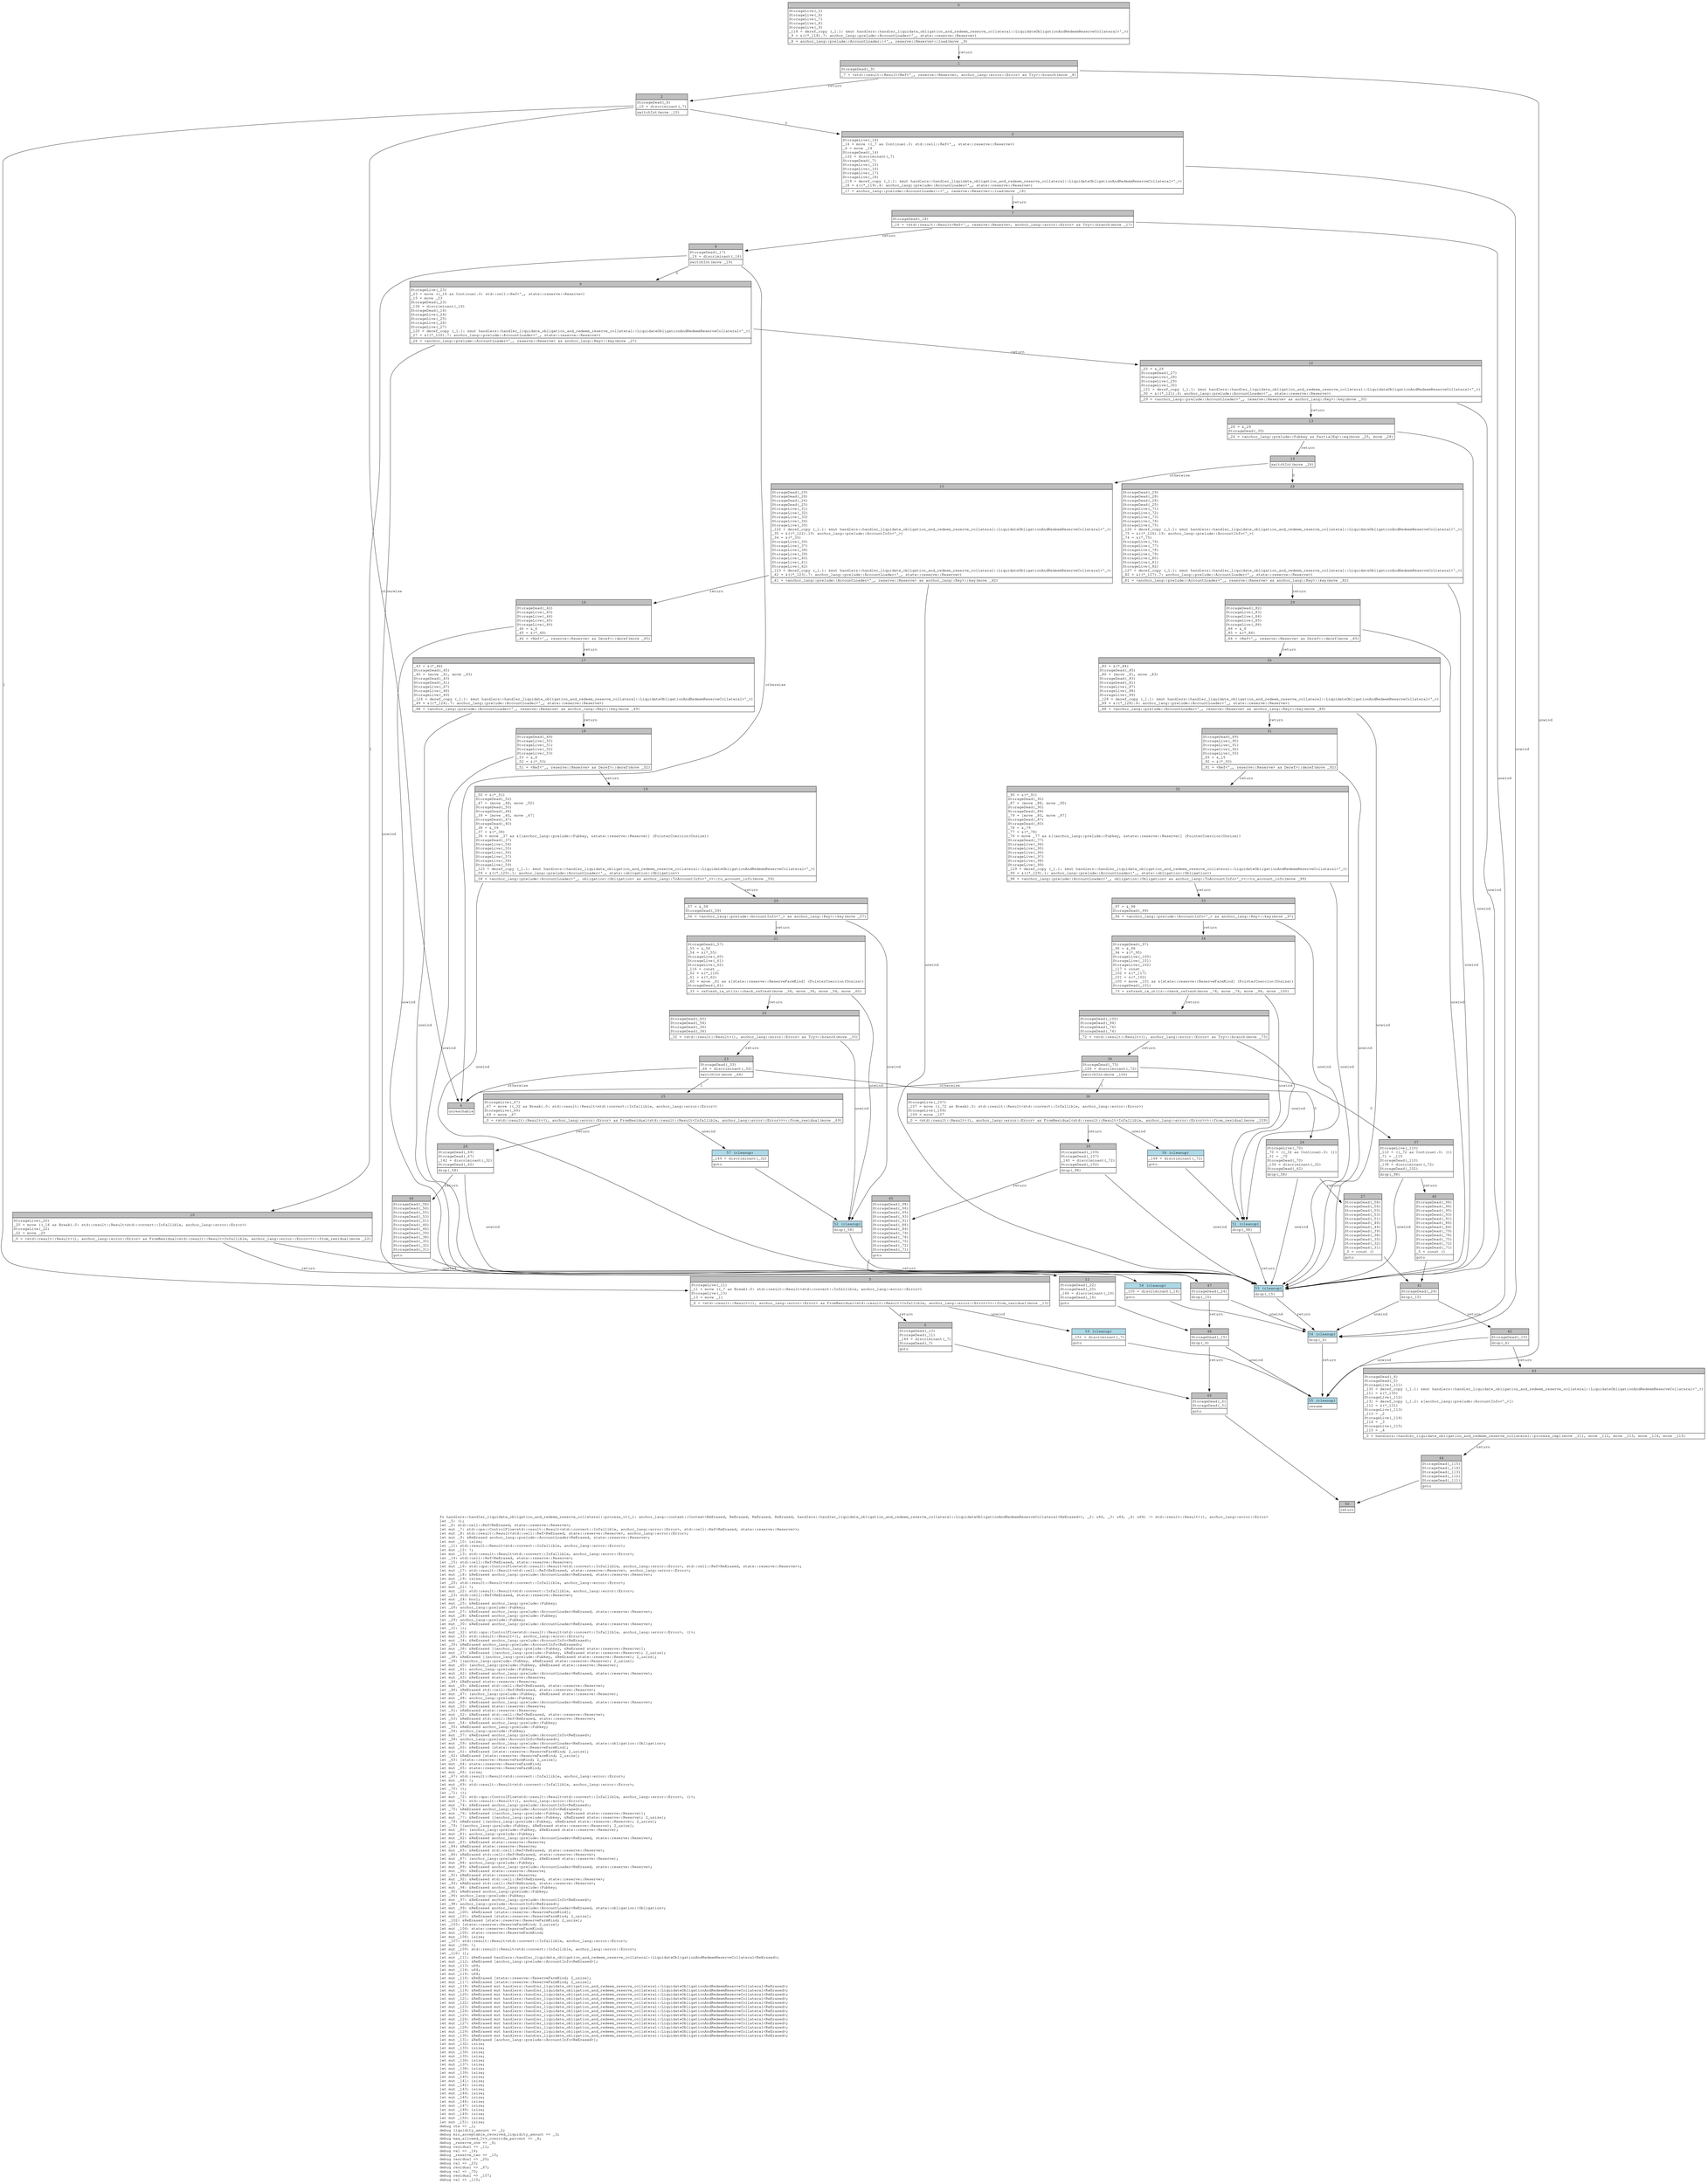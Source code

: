 digraph Mir_0_412 {
    graph [fontname="Courier, monospace"];
    node [fontname="Courier, monospace"];
    edge [fontname="Courier, monospace"];
    label=<fn handlers::handler_liquidate_obligation_and_redeem_reserve_collateral::process_v1(_1: anchor_lang::context::Context&lt;ReErased, ReErased, ReErased, ReErased, handlers::handler_liquidate_obligation_and_redeem_reserve_collateral::LiquidateObligationAndRedeemReserveCollateral&lt;ReErased&gt;&gt;, _2: u64, _3: u64, _4: u64) -&gt; std::result::Result&lt;(), anchor_lang::error::Error&gt;<br align="left"/>let _5: ();<br align="left"/>let _6: std::cell::Ref&lt;ReErased, state::reserve::Reserve&gt;;<br align="left"/>let mut _7: std::ops::ControlFlow&lt;std::result::Result&lt;std::convert::Infallible, anchor_lang::error::Error&gt;, std::cell::Ref&lt;ReErased, state::reserve::Reserve&gt;&gt;;<br align="left"/>let mut _8: std::result::Result&lt;std::cell::Ref&lt;ReErased, state::reserve::Reserve&gt;, anchor_lang::error::Error&gt;;<br align="left"/>let mut _9: &amp;ReErased anchor_lang::prelude::AccountLoader&lt;ReErased, state::reserve::Reserve&gt;;<br align="left"/>let mut _10: isize;<br align="left"/>let _11: std::result::Result&lt;std::convert::Infallible, anchor_lang::error::Error&gt;;<br align="left"/>let mut _12: !;<br align="left"/>let mut _13: std::result::Result&lt;std::convert::Infallible, anchor_lang::error::Error&gt;;<br align="left"/>let _14: std::cell::Ref&lt;ReErased, state::reserve::Reserve&gt;;<br align="left"/>let _15: std::cell::Ref&lt;ReErased, state::reserve::Reserve&gt;;<br align="left"/>let mut _16: std::ops::ControlFlow&lt;std::result::Result&lt;std::convert::Infallible, anchor_lang::error::Error&gt;, std::cell::Ref&lt;ReErased, state::reserve::Reserve&gt;&gt;;<br align="left"/>let mut _17: std::result::Result&lt;std::cell::Ref&lt;ReErased, state::reserve::Reserve&gt;, anchor_lang::error::Error&gt;;<br align="left"/>let mut _18: &amp;ReErased anchor_lang::prelude::AccountLoader&lt;ReErased, state::reserve::Reserve&gt;;<br align="left"/>let mut _19: isize;<br align="left"/>let _20: std::result::Result&lt;std::convert::Infallible, anchor_lang::error::Error&gt;;<br align="left"/>let mut _21: !;<br align="left"/>let mut _22: std::result::Result&lt;std::convert::Infallible, anchor_lang::error::Error&gt;;<br align="left"/>let _23: std::cell::Ref&lt;ReErased, state::reserve::Reserve&gt;;<br align="left"/>let mut _24: bool;<br align="left"/>let mut _25: &amp;ReErased anchor_lang::prelude::Pubkey;<br align="left"/>let _26: anchor_lang::prelude::Pubkey;<br align="left"/>let mut _27: &amp;ReErased anchor_lang::prelude::AccountLoader&lt;ReErased, state::reserve::Reserve&gt;;<br align="left"/>let mut _28: &amp;ReErased anchor_lang::prelude::Pubkey;<br align="left"/>let _29: anchor_lang::prelude::Pubkey;<br align="left"/>let mut _30: &amp;ReErased anchor_lang::prelude::AccountLoader&lt;ReErased, state::reserve::Reserve&gt;;<br align="left"/>let _31: ();<br align="left"/>let mut _32: std::ops::ControlFlow&lt;std::result::Result&lt;std::convert::Infallible, anchor_lang::error::Error&gt;, ()&gt;;<br align="left"/>let mut _33: std::result::Result&lt;(), anchor_lang::error::Error&gt;;<br align="left"/>let mut _34: &amp;ReErased anchor_lang::prelude::AccountInfo&lt;ReErased&gt;;<br align="left"/>let _35: &amp;ReErased anchor_lang::prelude::AccountInfo&lt;ReErased&gt;;<br align="left"/>let mut _36: &amp;ReErased [(anchor_lang::prelude::Pubkey, &amp;ReErased state::reserve::Reserve)];<br align="left"/>let mut _37: &amp;ReErased [(anchor_lang::prelude::Pubkey, &amp;ReErased state::reserve::Reserve); 2_usize];<br align="left"/>let _38: &amp;ReErased [(anchor_lang::prelude::Pubkey, &amp;ReErased state::reserve::Reserve); 2_usize];<br align="left"/>let _39: [(anchor_lang::prelude::Pubkey, &amp;ReErased state::reserve::Reserve); 2_usize];<br align="left"/>let mut _40: (anchor_lang::prelude::Pubkey, &amp;ReErased state::reserve::Reserve);<br align="left"/>let mut _41: anchor_lang::prelude::Pubkey;<br align="left"/>let mut _42: &amp;ReErased anchor_lang::prelude::AccountLoader&lt;ReErased, state::reserve::Reserve&gt;;<br align="left"/>let mut _43: &amp;ReErased state::reserve::Reserve;<br align="left"/>let _44: &amp;ReErased state::reserve::Reserve;<br align="left"/>let mut _45: &amp;ReErased std::cell::Ref&lt;ReErased, state::reserve::Reserve&gt;;<br align="left"/>let _46: &amp;ReErased std::cell::Ref&lt;ReErased, state::reserve::Reserve&gt;;<br align="left"/>let mut _47: (anchor_lang::prelude::Pubkey, &amp;ReErased state::reserve::Reserve);<br align="left"/>let mut _48: anchor_lang::prelude::Pubkey;<br align="left"/>let mut _49: &amp;ReErased anchor_lang::prelude::AccountLoader&lt;ReErased, state::reserve::Reserve&gt;;<br align="left"/>let mut _50: &amp;ReErased state::reserve::Reserve;<br align="left"/>let _51: &amp;ReErased state::reserve::Reserve;<br align="left"/>let mut _52: &amp;ReErased std::cell::Ref&lt;ReErased, state::reserve::Reserve&gt;;<br align="left"/>let _53: &amp;ReErased std::cell::Ref&lt;ReErased, state::reserve::Reserve&gt;;<br align="left"/>let mut _54: &amp;ReErased anchor_lang::prelude::Pubkey;<br align="left"/>let _55: &amp;ReErased anchor_lang::prelude::Pubkey;<br align="left"/>let _56: anchor_lang::prelude::Pubkey;<br align="left"/>let mut _57: &amp;ReErased anchor_lang::prelude::AccountInfo&lt;ReErased&gt;;<br align="left"/>let _58: anchor_lang::prelude::AccountInfo&lt;ReErased&gt;;<br align="left"/>let mut _59: &amp;ReErased anchor_lang::prelude::AccountLoader&lt;ReErased, state::obligation::Obligation&gt;;<br align="left"/>let mut _60: &amp;ReErased [state::reserve::ReserveFarmKind];<br align="left"/>let mut _61: &amp;ReErased [state::reserve::ReserveFarmKind; 2_usize];<br align="left"/>let _62: &amp;ReErased [state::reserve::ReserveFarmKind; 2_usize];<br align="left"/>let _63: [state::reserve::ReserveFarmKind; 2_usize];<br align="left"/>let mut _64: state::reserve::ReserveFarmKind;<br align="left"/>let mut _65: state::reserve::ReserveFarmKind;<br align="left"/>let mut _66: isize;<br align="left"/>let _67: std::result::Result&lt;std::convert::Infallible, anchor_lang::error::Error&gt;;<br align="left"/>let mut _68: !;<br align="left"/>let mut _69: std::result::Result&lt;std::convert::Infallible, anchor_lang::error::Error&gt;;<br align="left"/>let _70: ();<br align="left"/>let _71: ();<br align="left"/>let mut _72: std::ops::ControlFlow&lt;std::result::Result&lt;std::convert::Infallible, anchor_lang::error::Error&gt;, ()&gt;;<br align="left"/>let mut _73: std::result::Result&lt;(), anchor_lang::error::Error&gt;;<br align="left"/>let mut _74: &amp;ReErased anchor_lang::prelude::AccountInfo&lt;ReErased&gt;;<br align="left"/>let _75: &amp;ReErased anchor_lang::prelude::AccountInfo&lt;ReErased&gt;;<br align="left"/>let mut _76: &amp;ReErased [(anchor_lang::prelude::Pubkey, &amp;ReErased state::reserve::Reserve)];<br align="left"/>let mut _77: &amp;ReErased [(anchor_lang::prelude::Pubkey, &amp;ReErased state::reserve::Reserve); 2_usize];<br align="left"/>let _78: &amp;ReErased [(anchor_lang::prelude::Pubkey, &amp;ReErased state::reserve::Reserve); 2_usize];<br align="left"/>let _79: [(anchor_lang::prelude::Pubkey, &amp;ReErased state::reserve::Reserve); 2_usize];<br align="left"/>let mut _80: (anchor_lang::prelude::Pubkey, &amp;ReErased state::reserve::Reserve);<br align="left"/>let mut _81: anchor_lang::prelude::Pubkey;<br align="left"/>let mut _82: &amp;ReErased anchor_lang::prelude::AccountLoader&lt;ReErased, state::reserve::Reserve&gt;;<br align="left"/>let mut _83: &amp;ReErased state::reserve::Reserve;<br align="left"/>let _84: &amp;ReErased state::reserve::Reserve;<br align="left"/>let mut _85: &amp;ReErased std::cell::Ref&lt;ReErased, state::reserve::Reserve&gt;;<br align="left"/>let _86: &amp;ReErased std::cell::Ref&lt;ReErased, state::reserve::Reserve&gt;;<br align="left"/>let mut _87: (anchor_lang::prelude::Pubkey, &amp;ReErased state::reserve::Reserve);<br align="left"/>let mut _88: anchor_lang::prelude::Pubkey;<br align="left"/>let mut _89: &amp;ReErased anchor_lang::prelude::AccountLoader&lt;ReErased, state::reserve::Reserve&gt;;<br align="left"/>let mut _90: &amp;ReErased state::reserve::Reserve;<br align="left"/>let _91: &amp;ReErased state::reserve::Reserve;<br align="left"/>let mut _92: &amp;ReErased std::cell::Ref&lt;ReErased, state::reserve::Reserve&gt;;<br align="left"/>let _93: &amp;ReErased std::cell::Ref&lt;ReErased, state::reserve::Reserve&gt;;<br align="left"/>let mut _94: &amp;ReErased anchor_lang::prelude::Pubkey;<br align="left"/>let _95: &amp;ReErased anchor_lang::prelude::Pubkey;<br align="left"/>let _96: anchor_lang::prelude::Pubkey;<br align="left"/>let mut _97: &amp;ReErased anchor_lang::prelude::AccountInfo&lt;ReErased&gt;;<br align="left"/>let _98: anchor_lang::prelude::AccountInfo&lt;ReErased&gt;;<br align="left"/>let mut _99: &amp;ReErased anchor_lang::prelude::AccountLoader&lt;ReErased, state::obligation::Obligation&gt;;<br align="left"/>let mut _100: &amp;ReErased [state::reserve::ReserveFarmKind];<br align="left"/>let mut _101: &amp;ReErased [state::reserve::ReserveFarmKind; 2_usize];<br align="left"/>let _102: &amp;ReErased [state::reserve::ReserveFarmKind; 2_usize];<br align="left"/>let _103: [state::reserve::ReserveFarmKind; 2_usize];<br align="left"/>let mut _104: state::reserve::ReserveFarmKind;<br align="left"/>let mut _105: state::reserve::ReserveFarmKind;<br align="left"/>let mut _106: isize;<br align="left"/>let _107: std::result::Result&lt;std::convert::Infallible, anchor_lang::error::Error&gt;;<br align="left"/>let mut _108: !;<br align="left"/>let mut _109: std::result::Result&lt;std::convert::Infallible, anchor_lang::error::Error&gt;;<br align="left"/>let _110: ();<br align="left"/>let mut _111: &amp;ReErased handlers::handler_liquidate_obligation_and_redeem_reserve_collateral::LiquidateObligationAndRedeemReserveCollateral&lt;ReErased&gt;;<br align="left"/>let mut _112: &amp;ReErased [anchor_lang::prelude::AccountInfo&lt;ReErased&gt;];<br align="left"/>let mut _113: u64;<br align="left"/>let mut _114: u64;<br align="left"/>let mut _115: u64;<br align="left"/>let mut _116: &amp;ReErased [state::reserve::ReserveFarmKind; 2_usize];<br align="left"/>let mut _117: &amp;ReErased [state::reserve::ReserveFarmKind; 2_usize];<br align="left"/>let mut _118: &amp;ReErased mut handlers::handler_liquidate_obligation_and_redeem_reserve_collateral::LiquidateObligationAndRedeemReserveCollateral&lt;ReErased&gt;;<br align="left"/>let mut _119: &amp;ReErased mut handlers::handler_liquidate_obligation_and_redeem_reserve_collateral::LiquidateObligationAndRedeemReserveCollateral&lt;ReErased&gt;;<br align="left"/>let mut _120: &amp;ReErased mut handlers::handler_liquidate_obligation_and_redeem_reserve_collateral::LiquidateObligationAndRedeemReserveCollateral&lt;ReErased&gt;;<br align="left"/>let mut _121: &amp;ReErased mut handlers::handler_liquidate_obligation_and_redeem_reserve_collateral::LiquidateObligationAndRedeemReserveCollateral&lt;ReErased&gt;;<br align="left"/>let mut _122: &amp;ReErased mut handlers::handler_liquidate_obligation_and_redeem_reserve_collateral::LiquidateObligationAndRedeemReserveCollateral&lt;ReErased&gt;;<br align="left"/>let mut _123: &amp;ReErased mut handlers::handler_liquidate_obligation_and_redeem_reserve_collateral::LiquidateObligationAndRedeemReserveCollateral&lt;ReErased&gt;;<br align="left"/>let mut _124: &amp;ReErased mut handlers::handler_liquidate_obligation_and_redeem_reserve_collateral::LiquidateObligationAndRedeemReserveCollateral&lt;ReErased&gt;;<br align="left"/>let mut _125: &amp;ReErased mut handlers::handler_liquidate_obligation_and_redeem_reserve_collateral::LiquidateObligationAndRedeemReserveCollateral&lt;ReErased&gt;;<br align="left"/>let mut _126: &amp;ReErased mut handlers::handler_liquidate_obligation_and_redeem_reserve_collateral::LiquidateObligationAndRedeemReserveCollateral&lt;ReErased&gt;;<br align="left"/>let mut _127: &amp;ReErased mut handlers::handler_liquidate_obligation_and_redeem_reserve_collateral::LiquidateObligationAndRedeemReserveCollateral&lt;ReErased&gt;;<br align="left"/>let mut _128: &amp;ReErased mut handlers::handler_liquidate_obligation_and_redeem_reserve_collateral::LiquidateObligationAndRedeemReserveCollateral&lt;ReErased&gt;;<br align="left"/>let mut _129: &amp;ReErased mut handlers::handler_liquidate_obligation_and_redeem_reserve_collateral::LiquidateObligationAndRedeemReserveCollateral&lt;ReErased&gt;;<br align="left"/>let mut _130: &amp;ReErased mut handlers::handler_liquidate_obligation_and_redeem_reserve_collateral::LiquidateObligationAndRedeemReserveCollateral&lt;ReErased&gt;;<br align="left"/>let mut _131: &amp;ReErased [anchor_lang::prelude::AccountInfo&lt;ReErased&gt;];<br align="left"/>let mut _132: isize;<br align="left"/>let mut _133: isize;<br align="left"/>let mut _134: isize;<br align="left"/>let mut _135: isize;<br align="left"/>let mut _136: isize;<br align="left"/>let mut _137: isize;<br align="left"/>let mut _138: isize;<br align="left"/>let mut _139: isize;<br align="left"/>let mut _140: isize;<br align="left"/>let mut _141: isize;<br align="left"/>let mut _142: isize;<br align="left"/>let mut _143: isize;<br align="left"/>let mut _144: isize;<br align="left"/>let mut _145: isize;<br align="left"/>let mut _146: isize;<br align="left"/>let mut _147: isize;<br align="left"/>let mut _148: isize;<br align="left"/>let mut _149: isize;<br align="left"/>let mut _150: isize;<br align="left"/>let mut _151: isize;<br align="left"/>debug ctx =&gt; _1;<br align="left"/>debug liquidity_amount =&gt; _2;<br align="left"/>debug min_acceptable_received_liquidity_amount =&gt; _3;<br align="left"/>debug max_allowed_ltv_override_percent =&gt; _4;<br align="left"/>debug _reserve_one =&gt; _6;<br align="left"/>debug residual =&gt; _11;<br align="left"/>debug val =&gt; _14;<br align="left"/>debug _reserve_two =&gt; _15;<br align="left"/>debug residual =&gt; _20;<br align="left"/>debug val =&gt; _23;<br align="left"/>debug residual =&gt; _67;<br align="left"/>debug val =&gt; _70;<br align="left"/>debug residual =&gt; _107;<br align="left"/>debug val =&gt; _110;<br align="left"/>>;
    bb0__0_412 [shape="none", label=<<table border="0" cellborder="1" cellspacing="0"><tr><td bgcolor="gray" align="center" colspan="1">0</td></tr><tr><td align="left" balign="left">StorageLive(_5)<br/>StorageLive(_6)<br/>StorageLive(_7)<br/>StorageLive(_8)<br/>StorageLive(_9)<br/>_118 = deref_copy (_1.1: &amp;mut handlers::handler_liquidate_obligation_and_redeem_reserve_collateral::LiquidateObligationAndRedeemReserveCollateral&lt;'_&gt;)<br/>_9 = &amp;((*_118).7: anchor_lang::prelude::AccountLoader&lt;'_, state::reserve::Reserve&gt;)<br/></td></tr><tr><td align="left">_8 = anchor_lang::prelude::AccountLoader::&lt;'_, reserve::Reserve&gt;::load(move _9)</td></tr></table>>];
    bb1__0_412 [shape="none", label=<<table border="0" cellborder="1" cellspacing="0"><tr><td bgcolor="gray" align="center" colspan="1">1</td></tr><tr><td align="left" balign="left">StorageDead(_9)<br/></td></tr><tr><td align="left">_7 = &lt;std::result::Result&lt;Ref&lt;'_, reserve::Reserve&gt;, anchor_lang::error::Error&gt; as Try&gt;::branch(move _8)</td></tr></table>>];
    bb2__0_412 [shape="none", label=<<table border="0" cellborder="1" cellspacing="0"><tr><td bgcolor="gray" align="center" colspan="1">2</td></tr><tr><td align="left" balign="left">StorageDead(_8)<br/>_10 = discriminant(_7)<br/></td></tr><tr><td align="left">switchInt(move _10)</td></tr></table>>];
    bb3__0_412 [shape="none", label=<<table border="0" cellborder="1" cellspacing="0"><tr><td bgcolor="gray" align="center" colspan="1">3</td></tr><tr><td align="left" balign="left">StorageLive(_14)<br/>_14 = move ((_7 as Continue).0: std::cell::Ref&lt;'_, state::reserve::Reserve&gt;)<br/>_6 = move _14<br/>StorageDead(_14)<br/>_132 = discriminant(_7)<br/>StorageDead(_7)<br/>StorageLive(_15)<br/>StorageLive(_16)<br/>StorageLive(_17)<br/>StorageLive(_18)<br/>_119 = deref_copy (_1.1: &amp;mut handlers::handler_liquidate_obligation_and_redeem_reserve_collateral::LiquidateObligationAndRedeemReserveCollateral&lt;'_&gt;)<br/>_18 = &amp;((*_119).4: anchor_lang::prelude::AccountLoader&lt;'_, state::reserve::Reserve&gt;)<br/></td></tr><tr><td align="left">_17 = anchor_lang::prelude::AccountLoader::&lt;'_, reserve::Reserve&gt;::load(move _18)</td></tr></table>>];
    bb4__0_412 [shape="none", label=<<table border="0" cellborder="1" cellspacing="0"><tr><td bgcolor="gray" align="center" colspan="1">4</td></tr><tr><td align="left">unreachable</td></tr></table>>];
    bb5__0_412 [shape="none", label=<<table border="0" cellborder="1" cellspacing="0"><tr><td bgcolor="gray" align="center" colspan="1">5</td></tr><tr><td align="left" balign="left">StorageLive(_11)<br/>_11 = move ((_7 as Break).0: std::result::Result&lt;std::convert::Infallible, anchor_lang::error::Error&gt;)<br/>StorageLive(_13)<br/>_13 = move _11<br/></td></tr><tr><td align="left">_0 = &lt;std::result::Result&lt;(), anchor_lang::error::Error&gt; as FromResidual&lt;std::result::Result&lt;Infallible, anchor_lang::error::Error&gt;&gt;&gt;::from_residual(move _13)</td></tr></table>>];
    bb6__0_412 [shape="none", label=<<table border="0" cellborder="1" cellspacing="0"><tr><td bgcolor="gray" align="center" colspan="1">6</td></tr><tr><td align="left" balign="left">StorageDead(_13)<br/>StorageDead(_11)<br/>_146 = discriminant(_7)<br/>StorageDead(_7)<br/></td></tr><tr><td align="left">goto</td></tr></table>>];
    bb7__0_412 [shape="none", label=<<table border="0" cellborder="1" cellspacing="0"><tr><td bgcolor="gray" align="center" colspan="1">7</td></tr><tr><td align="left" balign="left">StorageDead(_18)<br/></td></tr><tr><td align="left">_16 = &lt;std::result::Result&lt;Ref&lt;'_, reserve::Reserve&gt;, anchor_lang::error::Error&gt; as Try&gt;::branch(move _17)</td></tr></table>>];
    bb8__0_412 [shape="none", label=<<table border="0" cellborder="1" cellspacing="0"><tr><td bgcolor="gray" align="center" colspan="1">8</td></tr><tr><td align="left" balign="left">StorageDead(_17)<br/>_19 = discriminant(_16)<br/></td></tr><tr><td align="left">switchInt(move _19)</td></tr></table>>];
    bb9__0_412 [shape="none", label=<<table border="0" cellborder="1" cellspacing="0"><tr><td bgcolor="gray" align="center" colspan="1">9</td></tr><tr><td align="left" balign="left">StorageLive(_23)<br/>_23 = move ((_16 as Continue).0: std::cell::Ref&lt;'_, state::reserve::Reserve&gt;)<br/>_15 = move _23<br/>StorageDead(_23)<br/>_134 = discriminant(_16)<br/>StorageDead(_16)<br/>StorageLive(_24)<br/>StorageLive(_25)<br/>StorageLive(_26)<br/>StorageLive(_27)<br/>_120 = deref_copy (_1.1: &amp;mut handlers::handler_liquidate_obligation_and_redeem_reserve_collateral::LiquidateObligationAndRedeemReserveCollateral&lt;'_&gt;)<br/>_27 = &amp;((*_120).7: anchor_lang::prelude::AccountLoader&lt;'_, state::reserve::Reserve&gt;)<br/></td></tr><tr><td align="left">_26 = &lt;anchor_lang::prelude::AccountLoader&lt;'_, reserve::Reserve&gt; as anchor_lang::Key&gt;::key(move _27)</td></tr></table>>];
    bb10__0_412 [shape="none", label=<<table border="0" cellborder="1" cellspacing="0"><tr><td bgcolor="gray" align="center" colspan="1">10</td></tr><tr><td align="left" balign="left">StorageLive(_20)<br/>_20 = move ((_16 as Break).0: std::result::Result&lt;std::convert::Infallible, anchor_lang::error::Error&gt;)<br/>StorageLive(_22)<br/>_22 = move _20<br/></td></tr><tr><td align="left">_0 = &lt;std::result::Result&lt;(), anchor_lang::error::Error&gt; as FromResidual&lt;std::result::Result&lt;Infallible, anchor_lang::error::Error&gt;&gt;&gt;::from_residual(move _22)</td></tr></table>>];
    bb11__0_412 [shape="none", label=<<table border="0" cellborder="1" cellspacing="0"><tr><td bgcolor="gray" align="center" colspan="1">11</td></tr><tr><td align="left" balign="left">StorageDead(_22)<br/>StorageDead(_20)<br/>_144 = discriminant(_16)<br/>StorageDead(_16)<br/></td></tr><tr><td align="left">goto</td></tr></table>>];
    bb12__0_412 [shape="none", label=<<table border="0" cellborder="1" cellspacing="0"><tr><td bgcolor="gray" align="center" colspan="1">12</td></tr><tr><td align="left" balign="left">_25 = &amp;_26<br/>StorageDead(_27)<br/>StorageLive(_28)<br/>StorageLive(_29)<br/>StorageLive(_30)<br/>_121 = deref_copy (_1.1: &amp;mut handlers::handler_liquidate_obligation_and_redeem_reserve_collateral::LiquidateObligationAndRedeemReserveCollateral&lt;'_&gt;)<br/>_30 = &amp;((*_121).4: anchor_lang::prelude::AccountLoader&lt;'_, state::reserve::Reserve&gt;)<br/></td></tr><tr><td align="left">_29 = &lt;anchor_lang::prelude::AccountLoader&lt;'_, reserve::Reserve&gt; as anchor_lang::Key&gt;::key(move _30)</td></tr></table>>];
    bb13__0_412 [shape="none", label=<<table border="0" cellborder="1" cellspacing="0"><tr><td bgcolor="gray" align="center" colspan="1">13</td></tr><tr><td align="left" balign="left">_28 = &amp;_29<br/>StorageDead(_30)<br/></td></tr><tr><td align="left">_24 = &lt;anchor_lang::prelude::Pubkey as PartialEq&gt;::eq(move _25, move _28)</td></tr></table>>];
    bb14__0_412 [shape="none", label=<<table border="0" cellborder="1" cellspacing="0"><tr><td bgcolor="gray" align="center" colspan="1">14</td></tr><tr><td align="left">switchInt(move _24)</td></tr></table>>];
    bb15__0_412 [shape="none", label=<<table border="0" cellborder="1" cellspacing="0"><tr><td bgcolor="gray" align="center" colspan="1">15</td></tr><tr><td align="left" balign="left">StorageDead(_29)<br/>StorageDead(_28)<br/>StorageDead(_26)<br/>StorageDead(_25)<br/>StorageLive(_31)<br/>StorageLive(_32)<br/>StorageLive(_33)<br/>StorageLive(_34)<br/>StorageLive(_35)<br/>_122 = deref_copy (_1.1: &amp;mut handlers::handler_liquidate_obligation_and_redeem_reserve_collateral::LiquidateObligationAndRedeemReserveCollateral&lt;'_&gt;)<br/>_35 = &amp;((*_122).19: anchor_lang::prelude::AccountInfo&lt;'_&gt;)<br/>_34 = &amp;(*_35)<br/>StorageLive(_36)<br/>StorageLive(_37)<br/>StorageLive(_38)<br/>StorageLive(_39)<br/>StorageLive(_40)<br/>StorageLive(_41)<br/>StorageLive(_42)<br/>_123 = deref_copy (_1.1: &amp;mut handlers::handler_liquidate_obligation_and_redeem_reserve_collateral::LiquidateObligationAndRedeemReserveCollateral&lt;'_&gt;)<br/>_42 = &amp;((*_123).7: anchor_lang::prelude::AccountLoader&lt;'_, state::reserve::Reserve&gt;)<br/></td></tr><tr><td align="left">_41 = &lt;anchor_lang::prelude::AccountLoader&lt;'_, reserve::Reserve&gt; as anchor_lang::Key&gt;::key(move _42)</td></tr></table>>];
    bb16__0_412 [shape="none", label=<<table border="0" cellborder="1" cellspacing="0"><tr><td bgcolor="gray" align="center" colspan="1">16</td></tr><tr><td align="left" balign="left">StorageDead(_42)<br/>StorageLive(_43)<br/>StorageLive(_44)<br/>StorageLive(_45)<br/>StorageLive(_46)<br/>_46 = &amp;_6<br/>_45 = &amp;(*_46)<br/></td></tr><tr><td align="left">_44 = &lt;Ref&lt;'_, reserve::Reserve&gt; as Deref&gt;::deref(move _45)</td></tr></table>>];
    bb17__0_412 [shape="none", label=<<table border="0" cellborder="1" cellspacing="0"><tr><td bgcolor="gray" align="center" colspan="1">17</td></tr><tr><td align="left" balign="left">_43 = &amp;(*_44)<br/>StorageDead(_45)<br/>_40 = (move _41, move _43)<br/>StorageDead(_43)<br/>StorageDead(_41)<br/>StorageLive(_47)<br/>StorageLive(_48)<br/>StorageLive(_49)<br/>_124 = deref_copy (_1.1: &amp;mut handlers::handler_liquidate_obligation_and_redeem_reserve_collateral::LiquidateObligationAndRedeemReserveCollateral&lt;'_&gt;)<br/>_49 = &amp;((*_124).7: anchor_lang::prelude::AccountLoader&lt;'_, state::reserve::Reserve&gt;)<br/></td></tr><tr><td align="left">_48 = &lt;anchor_lang::prelude::AccountLoader&lt;'_, reserve::Reserve&gt; as anchor_lang::Key&gt;::key(move _49)</td></tr></table>>];
    bb18__0_412 [shape="none", label=<<table border="0" cellborder="1" cellspacing="0"><tr><td bgcolor="gray" align="center" colspan="1">18</td></tr><tr><td align="left" balign="left">StorageDead(_49)<br/>StorageLive(_50)<br/>StorageLive(_51)<br/>StorageLive(_52)<br/>StorageLive(_53)<br/>_53 = &amp;_6<br/>_52 = &amp;(*_53)<br/></td></tr><tr><td align="left">_51 = &lt;Ref&lt;'_, reserve::Reserve&gt; as Deref&gt;::deref(move _52)</td></tr></table>>];
    bb19__0_412 [shape="none", label=<<table border="0" cellborder="1" cellspacing="0"><tr><td bgcolor="gray" align="center" colspan="1">19</td></tr><tr><td align="left" balign="left">_50 = &amp;(*_51)<br/>StorageDead(_52)<br/>_47 = (move _48, move _50)<br/>StorageDead(_50)<br/>StorageDead(_48)<br/>_39 = [move _40, move _47]<br/>StorageDead(_47)<br/>StorageDead(_40)<br/>_38 = &amp;_39<br/>_37 = &amp;(*_38)<br/>_36 = move _37 as &amp;[(anchor_lang::prelude::Pubkey, &amp;state::reserve::Reserve)] (PointerCoercion(Unsize))<br/>StorageDead(_37)<br/>StorageLive(_54)<br/>StorageLive(_55)<br/>StorageLive(_56)<br/>StorageLive(_57)<br/>StorageLive(_58)<br/>StorageLive(_59)<br/>_125 = deref_copy (_1.1: &amp;mut handlers::handler_liquidate_obligation_and_redeem_reserve_collateral::LiquidateObligationAndRedeemReserveCollateral&lt;'_&gt;)<br/>_59 = &amp;((*_125).1: anchor_lang::prelude::AccountLoader&lt;'_, state::obligation::Obligation&gt;)<br/></td></tr><tr><td align="left">_58 = &lt;anchor_lang::prelude::AccountLoader&lt;'_, obligation::Obligation&gt; as anchor_lang::ToAccountInfo&lt;'_&gt;&gt;::to_account_info(move _59)</td></tr></table>>];
    bb20__0_412 [shape="none", label=<<table border="0" cellborder="1" cellspacing="0"><tr><td bgcolor="gray" align="center" colspan="1">20</td></tr><tr><td align="left" balign="left">_57 = &amp;_58<br/>StorageDead(_59)<br/></td></tr><tr><td align="left">_56 = &lt;anchor_lang::prelude::AccountInfo&lt;'_&gt; as anchor_lang::Key&gt;::key(move _57)</td></tr></table>>];
    bb21__0_412 [shape="none", label=<<table border="0" cellborder="1" cellspacing="0"><tr><td bgcolor="gray" align="center" colspan="1">21</td></tr><tr><td align="left" balign="left">StorageDead(_57)<br/>_55 = &amp;_56<br/>_54 = &amp;(*_55)<br/>StorageLive(_60)<br/>StorageLive(_61)<br/>StorageLive(_62)<br/>_116 = const _<br/>_62 = &amp;(*_116)<br/>_61 = &amp;(*_62)<br/>_60 = move _61 as &amp;[state::reserve::ReserveFarmKind] (PointerCoercion(Unsize))<br/>StorageDead(_61)<br/></td></tr><tr><td align="left">_33 = refresh_ix_utils::check_refresh(move _34, move _36, move _54, move _60)</td></tr></table>>];
    bb22__0_412 [shape="none", label=<<table border="0" cellborder="1" cellspacing="0"><tr><td bgcolor="gray" align="center" colspan="1">22</td></tr><tr><td align="left" balign="left">StorageDead(_60)<br/>StorageDead(_54)<br/>StorageDead(_36)<br/>StorageDead(_34)<br/></td></tr><tr><td align="left">_32 = &lt;std::result::Result&lt;(), anchor_lang::error::Error&gt; as Try&gt;::branch(move _33)</td></tr></table>>];
    bb23__0_412 [shape="none", label=<<table border="0" cellborder="1" cellspacing="0"><tr><td bgcolor="gray" align="center" colspan="1">23</td></tr><tr><td align="left" balign="left">StorageDead(_33)<br/>_66 = discriminant(_32)<br/></td></tr><tr><td align="left">switchInt(move _66)</td></tr></table>>];
    bb24__0_412 [shape="none", label=<<table border="0" cellborder="1" cellspacing="0"><tr><td bgcolor="gray" align="center" colspan="1">24</td></tr><tr><td align="left" balign="left">StorageLive(_70)<br/>_70 = ((_32 as Continue).0: ())<br/>_31 = _70<br/>StorageDead(_70)<br/>_136 = discriminant(_32)<br/>StorageDead(_62)<br/></td></tr><tr><td align="left">drop(_58)</td></tr></table>>];
    bb25__0_412 [shape="none", label=<<table border="0" cellborder="1" cellspacing="0"><tr><td bgcolor="gray" align="center" colspan="1">25</td></tr><tr><td align="left" balign="left">StorageLive(_67)<br/>_67 = move ((_32 as Break).0: std::result::Result&lt;std::convert::Infallible, anchor_lang::error::Error&gt;)<br/>StorageLive(_69)<br/>_69 = move _67<br/></td></tr><tr><td align="left">_0 = &lt;std::result::Result&lt;(), anchor_lang::error::Error&gt; as FromResidual&lt;std::result::Result&lt;Infallible, anchor_lang::error::Error&gt;&gt;&gt;::from_residual(move _69)</td></tr></table>>];
    bb26__0_412 [shape="none", label=<<table border="0" cellborder="1" cellspacing="0"><tr><td bgcolor="gray" align="center" colspan="1">26</td></tr><tr><td align="left" balign="left">StorageDead(_69)<br/>StorageDead(_67)<br/>_142 = discriminant(_32)<br/>StorageDead(_62)<br/></td></tr><tr><td align="left">drop(_58)</td></tr></table>>];
    bb27__0_412 [shape="none", label=<<table border="0" cellborder="1" cellspacing="0"><tr><td bgcolor="gray" align="center" colspan="1">27</td></tr><tr><td align="left" balign="left">StorageDead(_58)<br/>StorageDead(_56)<br/>StorageDead(_55)<br/>StorageDead(_53)<br/>StorageDead(_51)<br/>StorageDead(_46)<br/>StorageDead(_44)<br/>StorageDead(_39)<br/>StorageDead(_38)<br/>StorageDead(_35)<br/>StorageDead(_32)<br/>StorageDead(_31)<br/>_5 = const ()<br/></td></tr><tr><td align="left">goto</td></tr></table>>];
    bb28__0_412 [shape="none", label=<<table border="0" cellborder="1" cellspacing="0"><tr><td bgcolor="gray" align="center" colspan="1">28</td></tr><tr><td align="left" balign="left">StorageDead(_29)<br/>StorageDead(_28)<br/>StorageDead(_26)<br/>StorageDead(_25)<br/>StorageLive(_71)<br/>StorageLive(_72)<br/>StorageLive(_73)<br/>StorageLive(_74)<br/>StorageLive(_75)<br/>_126 = deref_copy (_1.1: &amp;mut handlers::handler_liquidate_obligation_and_redeem_reserve_collateral::LiquidateObligationAndRedeemReserveCollateral&lt;'_&gt;)<br/>_75 = &amp;((*_126).19: anchor_lang::prelude::AccountInfo&lt;'_&gt;)<br/>_74 = &amp;(*_75)<br/>StorageLive(_76)<br/>StorageLive(_77)<br/>StorageLive(_78)<br/>StorageLive(_79)<br/>StorageLive(_80)<br/>StorageLive(_81)<br/>StorageLive(_82)<br/>_127 = deref_copy (_1.1: &amp;mut handlers::handler_liquidate_obligation_and_redeem_reserve_collateral::LiquidateObligationAndRedeemReserveCollateral&lt;'_&gt;)<br/>_82 = &amp;((*_127).7: anchor_lang::prelude::AccountLoader&lt;'_, state::reserve::Reserve&gt;)<br/></td></tr><tr><td align="left">_81 = &lt;anchor_lang::prelude::AccountLoader&lt;'_, reserve::Reserve&gt; as anchor_lang::Key&gt;::key(move _82)</td></tr></table>>];
    bb29__0_412 [shape="none", label=<<table border="0" cellborder="1" cellspacing="0"><tr><td bgcolor="gray" align="center" colspan="1">29</td></tr><tr><td align="left" balign="left">StorageDead(_82)<br/>StorageLive(_83)<br/>StorageLive(_84)<br/>StorageLive(_85)<br/>StorageLive(_86)<br/>_86 = &amp;_6<br/>_85 = &amp;(*_86)<br/></td></tr><tr><td align="left">_84 = &lt;Ref&lt;'_, reserve::Reserve&gt; as Deref&gt;::deref(move _85)</td></tr></table>>];
    bb30__0_412 [shape="none", label=<<table border="0" cellborder="1" cellspacing="0"><tr><td bgcolor="gray" align="center" colspan="1">30</td></tr><tr><td align="left" balign="left">_83 = &amp;(*_84)<br/>StorageDead(_85)<br/>_80 = (move _81, move _83)<br/>StorageDead(_83)<br/>StorageDead(_81)<br/>StorageLive(_87)<br/>StorageLive(_88)<br/>StorageLive(_89)<br/>_128 = deref_copy (_1.1: &amp;mut handlers::handler_liquidate_obligation_and_redeem_reserve_collateral::LiquidateObligationAndRedeemReserveCollateral&lt;'_&gt;)<br/>_89 = &amp;((*_128).4: anchor_lang::prelude::AccountLoader&lt;'_, state::reserve::Reserve&gt;)<br/></td></tr><tr><td align="left">_88 = &lt;anchor_lang::prelude::AccountLoader&lt;'_, reserve::Reserve&gt; as anchor_lang::Key&gt;::key(move _89)</td></tr></table>>];
    bb31__0_412 [shape="none", label=<<table border="0" cellborder="1" cellspacing="0"><tr><td bgcolor="gray" align="center" colspan="1">31</td></tr><tr><td align="left" balign="left">StorageDead(_89)<br/>StorageLive(_90)<br/>StorageLive(_91)<br/>StorageLive(_92)<br/>StorageLive(_93)<br/>_93 = &amp;_15<br/>_92 = &amp;(*_93)<br/></td></tr><tr><td align="left">_91 = &lt;Ref&lt;'_, reserve::Reserve&gt; as Deref&gt;::deref(move _92)</td></tr></table>>];
    bb32__0_412 [shape="none", label=<<table border="0" cellborder="1" cellspacing="0"><tr><td bgcolor="gray" align="center" colspan="1">32</td></tr><tr><td align="left" balign="left">_90 = &amp;(*_91)<br/>StorageDead(_92)<br/>_87 = (move _88, move _90)<br/>StorageDead(_90)<br/>StorageDead(_88)<br/>_79 = [move _80, move _87]<br/>StorageDead(_87)<br/>StorageDead(_80)<br/>_78 = &amp;_79<br/>_77 = &amp;(*_78)<br/>_76 = move _77 as &amp;[(anchor_lang::prelude::Pubkey, &amp;state::reserve::Reserve)] (PointerCoercion(Unsize))<br/>StorageDead(_77)<br/>StorageLive(_94)<br/>StorageLive(_95)<br/>StorageLive(_96)<br/>StorageLive(_97)<br/>StorageLive(_98)<br/>StorageLive(_99)<br/>_129 = deref_copy (_1.1: &amp;mut handlers::handler_liquidate_obligation_and_redeem_reserve_collateral::LiquidateObligationAndRedeemReserveCollateral&lt;'_&gt;)<br/>_99 = &amp;((*_129).1: anchor_lang::prelude::AccountLoader&lt;'_, state::obligation::Obligation&gt;)<br/></td></tr><tr><td align="left">_98 = &lt;anchor_lang::prelude::AccountLoader&lt;'_, obligation::Obligation&gt; as anchor_lang::ToAccountInfo&lt;'_&gt;&gt;::to_account_info(move _99)</td></tr></table>>];
    bb33__0_412 [shape="none", label=<<table border="0" cellborder="1" cellspacing="0"><tr><td bgcolor="gray" align="center" colspan="1">33</td></tr><tr><td align="left" balign="left">_97 = &amp;_98<br/>StorageDead(_99)<br/></td></tr><tr><td align="left">_96 = &lt;anchor_lang::prelude::AccountInfo&lt;'_&gt; as anchor_lang::Key&gt;::key(move _97)</td></tr></table>>];
    bb34__0_412 [shape="none", label=<<table border="0" cellborder="1" cellspacing="0"><tr><td bgcolor="gray" align="center" colspan="1">34</td></tr><tr><td align="left" balign="left">StorageDead(_97)<br/>_95 = &amp;_96<br/>_94 = &amp;(*_95)<br/>StorageLive(_100)<br/>StorageLive(_101)<br/>StorageLive(_102)<br/>_117 = const _<br/>_102 = &amp;(*_117)<br/>_101 = &amp;(*_102)<br/>_100 = move _101 as &amp;[state::reserve::ReserveFarmKind] (PointerCoercion(Unsize))<br/>StorageDead(_101)<br/></td></tr><tr><td align="left">_73 = refresh_ix_utils::check_refresh(move _74, move _76, move _94, move _100)</td></tr></table>>];
    bb35__0_412 [shape="none", label=<<table border="0" cellborder="1" cellspacing="0"><tr><td bgcolor="gray" align="center" colspan="1">35</td></tr><tr><td align="left" balign="left">StorageDead(_100)<br/>StorageDead(_94)<br/>StorageDead(_76)<br/>StorageDead(_74)<br/></td></tr><tr><td align="left">_72 = &lt;std::result::Result&lt;(), anchor_lang::error::Error&gt; as Try&gt;::branch(move _73)</td></tr></table>>];
    bb36__0_412 [shape="none", label=<<table border="0" cellborder="1" cellspacing="0"><tr><td bgcolor="gray" align="center" colspan="1">36</td></tr><tr><td align="left" balign="left">StorageDead(_73)<br/>_106 = discriminant(_72)<br/></td></tr><tr><td align="left">switchInt(move _106)</td></tr></table>>];
    bb37__0_412 [shape="none", label=<<table border="0" cellborder="1" cellspacing="0"><tr><td bgcolor="gray" align="center" colspan="1">37</td></tr><tr><td align="left" balign="left">StorageLive(_110)<br/>_110 = ((_72 as Continue).0: ())<br/>_71 = _110<br/>StorageDead(_110)<br/>_138 = discriminant(_72)<br/>StorageDead(_102)<br/></td></tr><tr><td align="left">drop(_98)</td></tr></table>>];
    bb38__0_412 [shape="none", label=<<table border="0" cellborder="1" cellspacing="0"><tr><td bgcolor="gray" align="center" colspan="1">38</td></tr><tr><td align="left" balign="left">StorageLive(_107)<br/>_107 = move ((_72 as Break).0: std::result::Result&lt;std::convert::Infallible, anchor_lang::error::Error&gt;)<br/>StorageLive(_109)<br/>_109 = move _107<br/></td></tr><tr><td align="left">_0 = &lt;std::result::Result&lt;(), anchor_lang::error::Error&gt; as FromResidual&lt;std::result::Result&lt;Infallible, anchor_lang::error::Error&gt;&gt;&gt;::from_residual(move _109)</td></tr></table>>];
    bb39__0_412 [shape="none", label=<<table border="0" cellborder="1" cellspacing="0"><tr><td bgcolor="gray" align="center" colspan="1">39</td></tr><tr><td align="left" balign="left">StorageDead(_109)<br/>StorageDead(_107)<br/>_140 = discriminant(_72)<br/>StorageDead(_102)<br/></td></tr><tr><td align="left">drop(_98)</td></tr></table>>];
    bb40__0_412 [shape="none", label=<<table border="0" cellborder="1" cellspacing="0"><tr><td bgcolor="gray" align="center" colspan="1">40</td></tr><tr><td align="left" balign="left">StorageDead(_98)<br/>StorageDead(_96)<br/>StorageDead(_95)<br/>StorageDead(_93)<br/>StorageDead(_91)<br/>StorageDead(_86)<br/>StorageDead(_84)<br/>StorageDead(_79)<br/>StorageDead(_78)<br/>StorageDead(_75)<br/>StorageDead(_72)<br/>StorageDead(_71)<br/>_5 = const ()<br/></td></tr><tr><td align="left">goto</td></tr></table>>];
    bb41__0_412 [shape="none", label=<<table border="0" cellborder="1" cellspacing="0"><tr><td bgcolor="gray" align="center" colspan="1">41</td></tr><tr><td align="left" balign="left">StorageDead(_24)<br/></td></tr><tr><td align="left">drop(_15)</td></tr></table>>];
    bb42__0_412 [shape="none", label=<<table border="0" cellborder="1" cellspacing="0"><tr><td bgcolor="gray" align="center" colspan="1">42</td></tr><tr><td align="left" balign="left">StorageDead(_15)<br/></td></tr><tr><td align="left">drop(_6)</td></tr></table>>];
    bb43__0_412 [shape="none", label=<<table border="0" cellborder="1" cellspacing="0"><tr><td bgcolor="gray" align="center" colspan="1">43</td></tr><tr><td align="left" balign="left">StorageDead(_6)<br/>StorageDead(_5)<br/>StorageLive(_111)<br/>_130 = deref_copy (_1.1: &amp;mut handlers::handler_liquidate_obligation_and_redeem_reserve_collateral::LiquidateObligationAndRedeemReserveCollateral&lt;'_&gt;)<br/>_111 = &amp;(*_130)<br/>StorageLive(_112)<br/>_131 = deref_copy (_1.2: &amp;[anchor_lang::prelude::AccountInfo&lt;'_&gt;])<br/>_112 = &amp;(*_131)<br/>StorageLive(_113)<br/>_113 = _2<br/>StorageLive(_114)<br/>_114 = _3<br/>StorageLive(_115)<br/>_115 = _4<br/></td></tr><tr><td align="left">_0 = handlers::handler_liquidate_obligation_and_redeem_reserve_collateral::process_impl(move _111, move _112, move _113, move _114, move _115)</td></tr></table>>];
    bb44__0_412 [shape="none", label=<<table border="0" cellborder="1" cellspacing="0"><tr><td bgcolor="gray" align="center" colspan="1">44</td></tr><tr><td align="left" balign="left">StorageDead(_115)<br/>StorageDead(_114)<br/>StorageDead(_113)<br/>StorageDead(_112)<br/>StorageDead(_111)<br/></td></tr><tr><td align="left">goto</td></tr></table>>];
    bb45__0_412 [shape="none", label=<<table border="0" cellborder="1" cellspacing="0"><tr><td bgcolor="gray" align="center" colspan="1">45</td></tr><tr><td align="left" balign="left">StorageDead(_98)<br/>StorageDead(_96)<br/>StorageDead(_95)<br/>StorageDead(_93)<br/>StorageDead(_91)<br/>StorageDead(_86)<br/>StorageDead(_84)<br/>StorageDead(_79)<br/>StorageDead(_78)<br/>StorageDead(_75)<br/>StorageDead(_72)<br/>StorageDead(_71)<br/></td></tr><tr><td align="left">goto</td></tr></table>>];
    bb46__0_412 [shape="none", label=<<table border="0" cellborder="1" cellspacing="0"><tr><td bgcolor="gray" align="center" colspan="1">46</td></tr><tr><td align="left" balign="left">StorageDead(_58)<br/>StorageDead(_56)<br/>StorageDead(_55)<br/>StorageDead(_53)<br/>StorageDead(_51)<br/>StorageDead(_46)<br/>StorageDead(_44)<br/>StorageDead(_39)<br/>StorageDead(_38)<br/>StorageDead(_35)<br/>StorageDead(_32)<br/>StorageDead(_31)<br/></td></tr><tr><td align="left">goto</td></tr></table>>];
    bb47__0_412 [shape="none", label=<<table border="0" cellborder="1" cellspacing="0"><tr><td bgcolor="gray" align="center" colspan="1">47</td></tr><tr><td align="left" balign="left">StorageDead(_24)<br/></td></tr><tr><td align="left">drop(_15)</td></tr></table>>];
    bb48__0_412 [shape="none", label=<<table border="0" cellborder="1" cellspacing="0"><tr><td bgcolor="gray" align="center" colspan="1">48</td></tr><tr><td align="left" balign="left">StorageDead(_15)<br/></td></tr><tr><td align="left">drop(_6)</td></tr></table>>];
    bb49__0_412 [shape="none", label=<<table border="0" cellborder="1" cellspacing="0"><tr><td bgcolor="gray" align="center" colspan="1">49</td></tr><tr><td align="left" balign="left">StorageDead(_6)<br/>StorageDead(_5)<br/></td></tr><tr><td align="left">goto</td></tr></table>>];
    bb50__0_412 [shape="none", label=<<table border="0" cellborder="1" cellspacing="0"><tr><td bgcolor="gray" align="center" colspan="1">50</td></tr><tr><td align="left">return</td></tr></table>>];
    bb51__0_412 [shape="none", label=<<table border="0" cellborder="1" cellspacing="0"><tr><td bgcolor="lightblue" align="center" colspan="1">51 (cleanup)</td></tr><tr><td align="left">drop(_98)</td></tr></table>>];
    bb52__0_412 [shape="none", label=<<table border="0" cellborder="1" cellspacing="0"><tr><td bgcolor="lightblue" align="center" colspan="1">52 (cleanup)</td></tr><tr><td align="left">drop(_58)</td></tr></table>>];
    bb53__0_412 [shape="none", label=<<table border="0" cellborder="1" cellspacing="0"><tr><td bgcolor="lightblue" align="center" colspan="1">53 (cleanup)</td></tr><tr><td align="left">drop(_15)</td></tr></table>>];
    bb54__0_412 [shape="none", label=<<table border="0" cellborder="1" cellspacing="0"><tr><td bgcolor="lightblue" align="center" colspan="1">54 (cleanup)</td></tr><tr><td align="left">drop(_6)</td></tr></table>>];
    bb55__0_412 [shape="none", label=<<table border="0" cellborder="1" cellspacing="0"><tr><td bgcolor="lightblue" align="center" colspan="1">55 (cleanup)</td></tr><tr><td align="left">resume</td></tr></table>>];
    bb56__0_412 [shape="none", label=<<table border="0" cellborder="1" cellspacing="0"><tr><td bgcolor="lightblue" align="center" colspan="1">56 (cleanup)</td></tr><tr><td align="left" balign="left">_148 = discriminant(_72)<br/></td></tr><tr><td align="left">goto</td></tr></table>>];
    bb57__0_412 [shape="none", label=<<table border="0" cellborder="1" cellspacing="0"><tr><td bgcolor="lightblue" align="center" colspan="1">57 (cleanup)</td></tr><tr><td align="left" balign="left">_149 = discriminant(_32)<br/></td></tr><tr><td align="left">goto</td></tr></table>>];
    bb58__0_412 [shape="none", label=<<table border="0" cellborder="1" cellspacing="0"><tr><td bgcolor="lightblue" align="center" colspan="1">58 (cleanup)</td></tr><tr><td align="left" balign="left">_150 = discriminant(_16)<br/></td></tr><tr><td align="left">goto</td></tr></table>>];
    bb59__0_412 [shape="none", label=<<table border="0" cellborder="1" cellspacing="0"><tr><td bgcolor="lightblue" align="center" colspan="1">59 (cleanup)</td></tr><tr><td align="left" balign="left">_151 = discriminant(_7)<br/></td></tr><tr><td align="left">goto</td></tr></table>>];
    bb0__0_412 -> bb1__0_412 [label="return"];
    bb1__0_412 -> bb2__0_412 [label="return"];
    bb1__0_412 -> bb55__0_412 [label="unwind"];
    bb2__0_412 -> bb3__0_412 [label="0"];
    bb2__0_412 -> bb5__0_412 [label="1"];
    bb2__0_412 -> bb4__0_412 [label="otherwise"];
    bb3__0_412 -> bb7__0_412 [label="return"];
    bb3__0_412 -> bb54__0_412 [label="unwind"];
    bb5__0_412 -> bb6__0_412 [label="return"];
    bb5__0_412 -> bb59__0_412 [label="unwind"];
    bb6__0_412 -> bb49__0_412 [label=""];
    bb7__0_412 -> bb8__0_412 [label="return"];
    bb7__0_412 -> bb54__0_412 [label="unwind"];
    bb8__0_412 -> bb9__0_412 [label="0"];
    bb8__0_412 -> bb10__0_412 [label="1"];
    bb8__0_412 -> bb4__0_412 [label="otherwise"];
    bb9__0_412 -> bb12__0_412 [label="return"];
    bb9__0_412 -> bb53__0_412 [label="unwind"];
    bb10__0_412 -> bb11__0_412 [label="return"];
    bb10__0_412 -> bb58__0_412 [label="unwind"];
    bb11__0_412 -> bb48__0_412 [label=""];
    bb12__0_412 -> bb13__0_412 [label="return"];
    bb12__0_412 -> bb53__0_412 [label="unwind"];
    bb13__0_412 -> bb14__0_412 [label="return"];
    bb13__0_412 -> bb53__0_412 [label="unwind"];
    bb14__0_412 -> bb28__0_412 [label="0"];
    bb14__0_412 -> bb15__0_412 [label="otherwise"];
    bb15__0_412 -> bb16__0_412 [label="return"];
    bb15__0_412 -> bb53__0_412 [label="unwind"];
    bb16__0_412 -> bb17__0_412 [label="return"];
    bb16__0_412 -> bb53__0_412 [label="unwind"];
    bb17__0_412 -> bb18__0_412 [label="return"];
    bb17__0_412 -> bb53__0_412 [label="unwind"];
    bb18__0_412 -> bb19__0_412 [label="return"];
    bb18__0_412 -> bb53__0_412 [label="unwind"];
    bb19__0_412 -> bb20__0_412 [label="return"];
    bb19__0_412 -> bb53__0_412 [label="unwind"];
    bb20__0_412 -> bb21__0_412 [label="return"];
    bb20__0_412 -> bb52__0_412 [label="unwind"];
    bb21__0_412 -> bb22__0_412 [label="return"];
    bb21__0_412 -> bb52__0_412 [label="unwind"];
    bb22__0_412 -> bb23__0_412 [label="return"];
    bb22__0_412 -> bb52__0_412 [label="unwind"];
    bb23__0_412 -> bb24__0_412 [label="0"];
    bb23__0_412 -> bb25__0_412 [label="1"];
    bb23__0_412 -> bb4__0_412 [label="otherwise"];
    bb24__0_412 -> bb27__0_412 [label="return"];
    bb24__0_412 -> bb53__0_412 [label="unwind"];
    bb25__0_412 -> bb26__0_412 [label="return"];
    bb25__0_412 -> bb57__0_412 [label="unwind"];
    bb26__0_412 -> bb46__0_412 [label="return"];
    bb26__0_412 -> bb53__0_412 [label="unwind"];
    bb27__0_412 -> bb41__0_412 [label=""];
    bb28__0_412 -> bb29__0_412 [label="return"];
    bb28__0_412 -> bb53__0_412 [label="unwind"];
    bb29__0_412 -> bb30__0_412 [label="return"];
    bb29__0_412 -> bb53__0_412 [label="unwind"];
    bb30__0_412 -> bb31__0_412 [label="return"];
    bb30__0_412 -> bb53__0_412 [label="unwind"];
    bb31__0_412 -> bb32__0_412 [label="return"];
    bb31__0_412 -> bb53__0_412 [label="unwind"];
    bb32__0_412 -> bb33__0_412 [label="return"];
    bb32__0_412 -> bb53__0_412 [label="unwind"];
    bb33__0_412 -> bb34__0_412 [label="return"];
    bb33__0_412 -> bb51__0_412 [label="unwind"];
    bb34__0_412 -> bb35__0_412 [label="return"];
    bb34__0_412 -> bb51__0_412 [label="unwind"];
    bb35__0_412 -> bb36__0_412 [label="return"];
    bb35__0_412 -> bb51__0_412 [label="unwind"];
    bb36__0_412 -> bb37__0_412 [label="0"];
    bb36__0_412 -> bb38__0_412 [label="1"];
    bb36__0_412 -> bb4__0_412 [label="otherwise"];
    bb37__0_412 -> bb40__0_412 [label="return"];
    bb37__0_412 -> bb53__0_412 [label="unwind"];
    bb38__0_412 -> bb39__0_412 [label="return"];
    bb38__0_412 -> bb56__0_412 [label="unwind"];
    bb39__0_412 -> bb45__0_412 [label="return"];
    bb39__0_412 -> bb53__0_412 [label="unwind"];
    bb40__0_412 -> bb41__0_412 [label=""];
    bb41__0_412 -> bb42__0_412 [label="return"];
    bb41__0_412 -> bb54__0_412 [label="unwind"];
    bb42__0_412 -> bb43__0_412 [label="return"];
    bb42__0_412 -> bb55__0_412 [label="unwind"];
    bb43__0_412 -> bb44__0_412 [label="return"];
    bb44__0_412 -> bb50__0_412 [label=""];
    bb45__0_412 -> bb47__0_412 [label=""];
    bb46__0_412 -> bb47__0_412 [label=""];
    bb47__0_412 -> bb48__0_412 [label="return"];
    bb47__0_412 -> bb54__0_412 [label="unwind"];
    bb48__0_412 -> bb49__0_412 [label="return"];
    bb48__0_412 -> bb55__0_412 [label="unwind"];
    bb49__0_412 -> bb50__0_412 [label=""];
    bb51__0_412 -> bb53__0_412 [label="return"];
    bb52__0_412 -> bb53__0_412 [label="return"];
    bb53__0_412 -> bb54__0_412 [label="return"];
    bb54__0_412 -> bb55__0_412 [label="return"];
    bb56__0_412 -> bb51__0_412 [label=""];
    bb57__0_412 -> bb52__0_412 [label=""];
    bb58__0_412 -> bb54__0_412 [label=""];
    bb59__0_412 -> bb55__0_412 [label=""];
}
